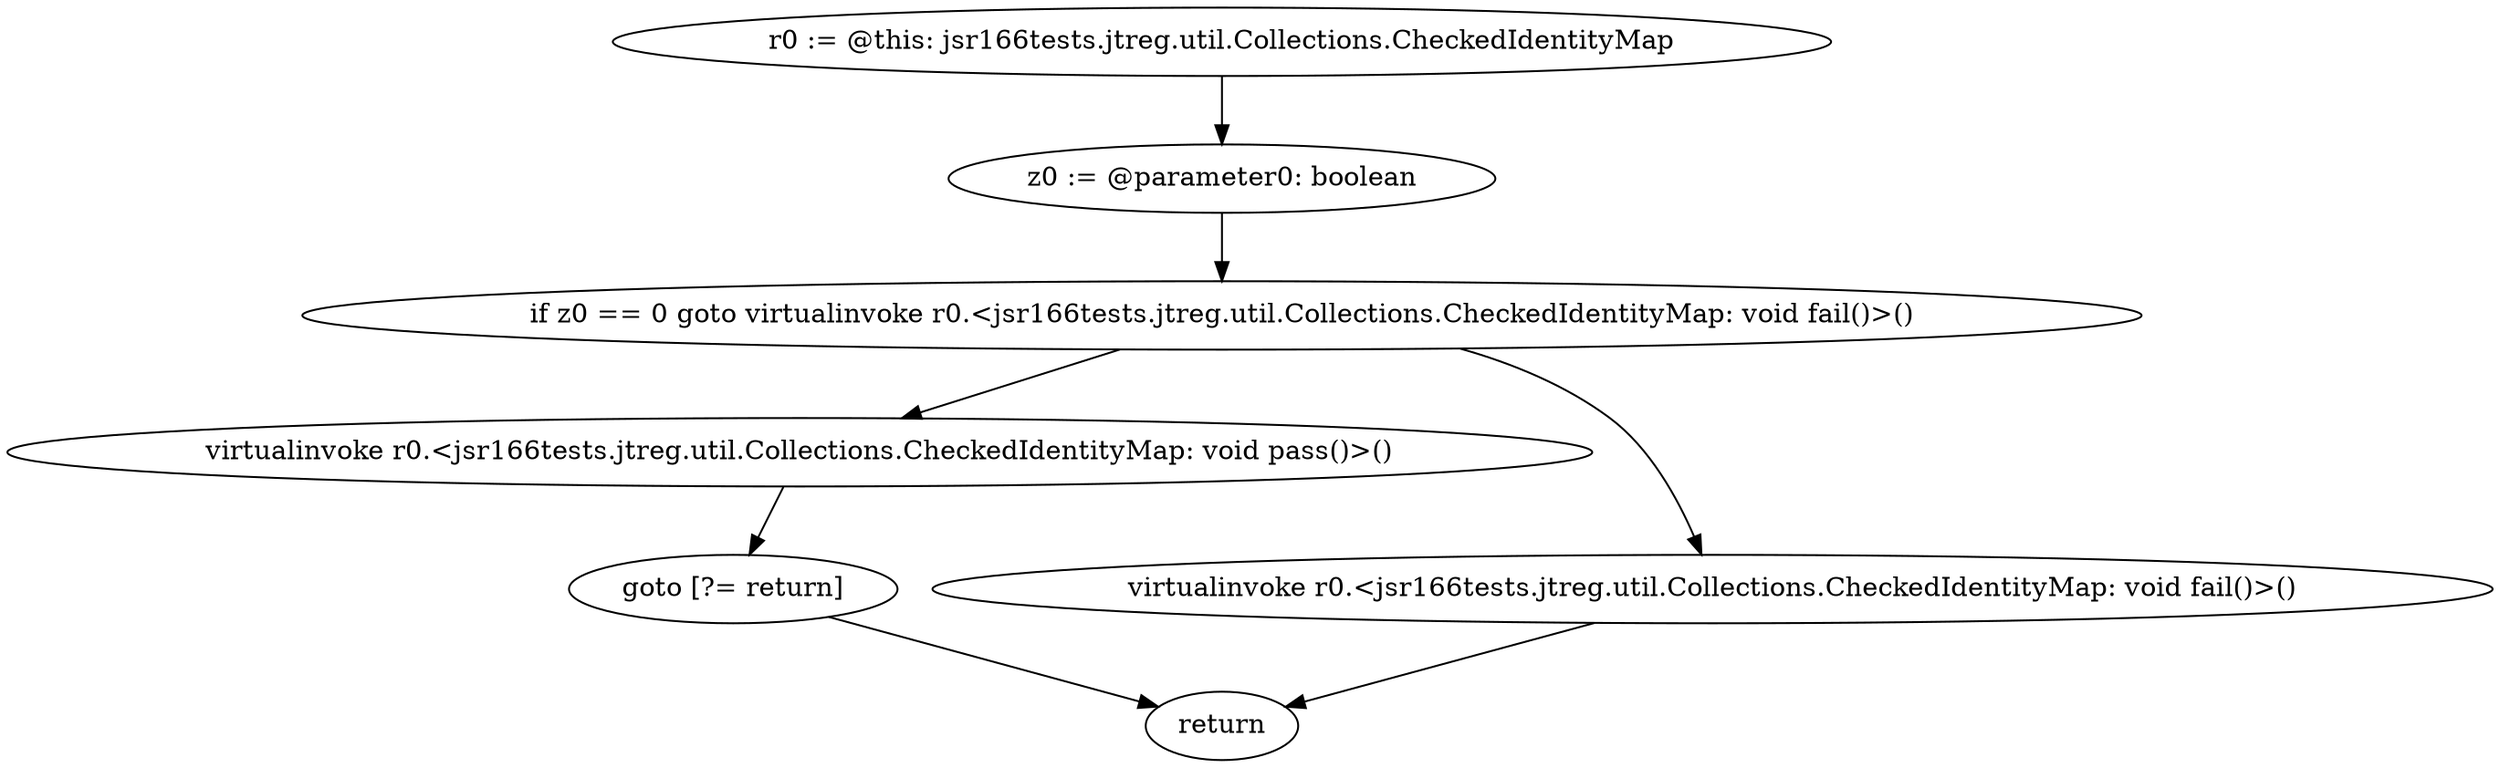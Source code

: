 digraph "unitGraph" {
    "r0 := @this: jsr166tests.jtreg.util.Collections.CheckedIdentityMap"
    "z0 := @parameter0: boolean"
    "if z0 == 0 goto virtualinvoke r0.<jsr166tests.jtreg.util.Collections.CheckedIdentityMap: void fail()>()"
    "virtualinvoke r0.<jsr166tests.jtreg.util.Collections.CheckedIdentityMap: void pass()>()"
    "goto [?= return]"
    "virtualinvoke r0.<jsr166tests.jtreg.util.Collections.CheckedIdentityMap: void fail()>()"
    "return"
    "r0 := @this: jsr166tests.jtreg.util.Collections.CheckedIdentityMap"->"z0 := @parameter0: boolean";
    "z0 := @parameter0: boolean"->"if z0 == 0 goto virtualinvoke r0.<jsr166tests.jtreg.util.Collections.CheckedIdentityMap: void fail()>()";
    "if z0 == 0 goto virtualinvoke r0.<jsr166tests.jtreg.util.Collections.CheckedIdentityMap: void fail()>()"->"virtualinvoke r0.<jsr166tests.jtreg.util.Collections.CheckedIdentityMap: void pass()>()";
    "if z0 == 0 goto virtualinvoke r0.<jsr166tests.jtreg.util.Collections.CheckedIdentityMap: void fail()>()"->"virtualinvoke r0.<jsr166tests.jtreg.util.Collections.CheckedIdentityMap: void fail()>()";
    "virtualinvoke r0.<jsr166tests.jtreg.util.Collections.CheckedIdentityMap: void pass()>()"->"goto [?= return]";
    "goto [?= return]"->"return";
    "virtualinvoke r0.<jsr166tests.jtreg.util.Collections.CheckedIdentityMap: void fail()>()"->"return";
}
